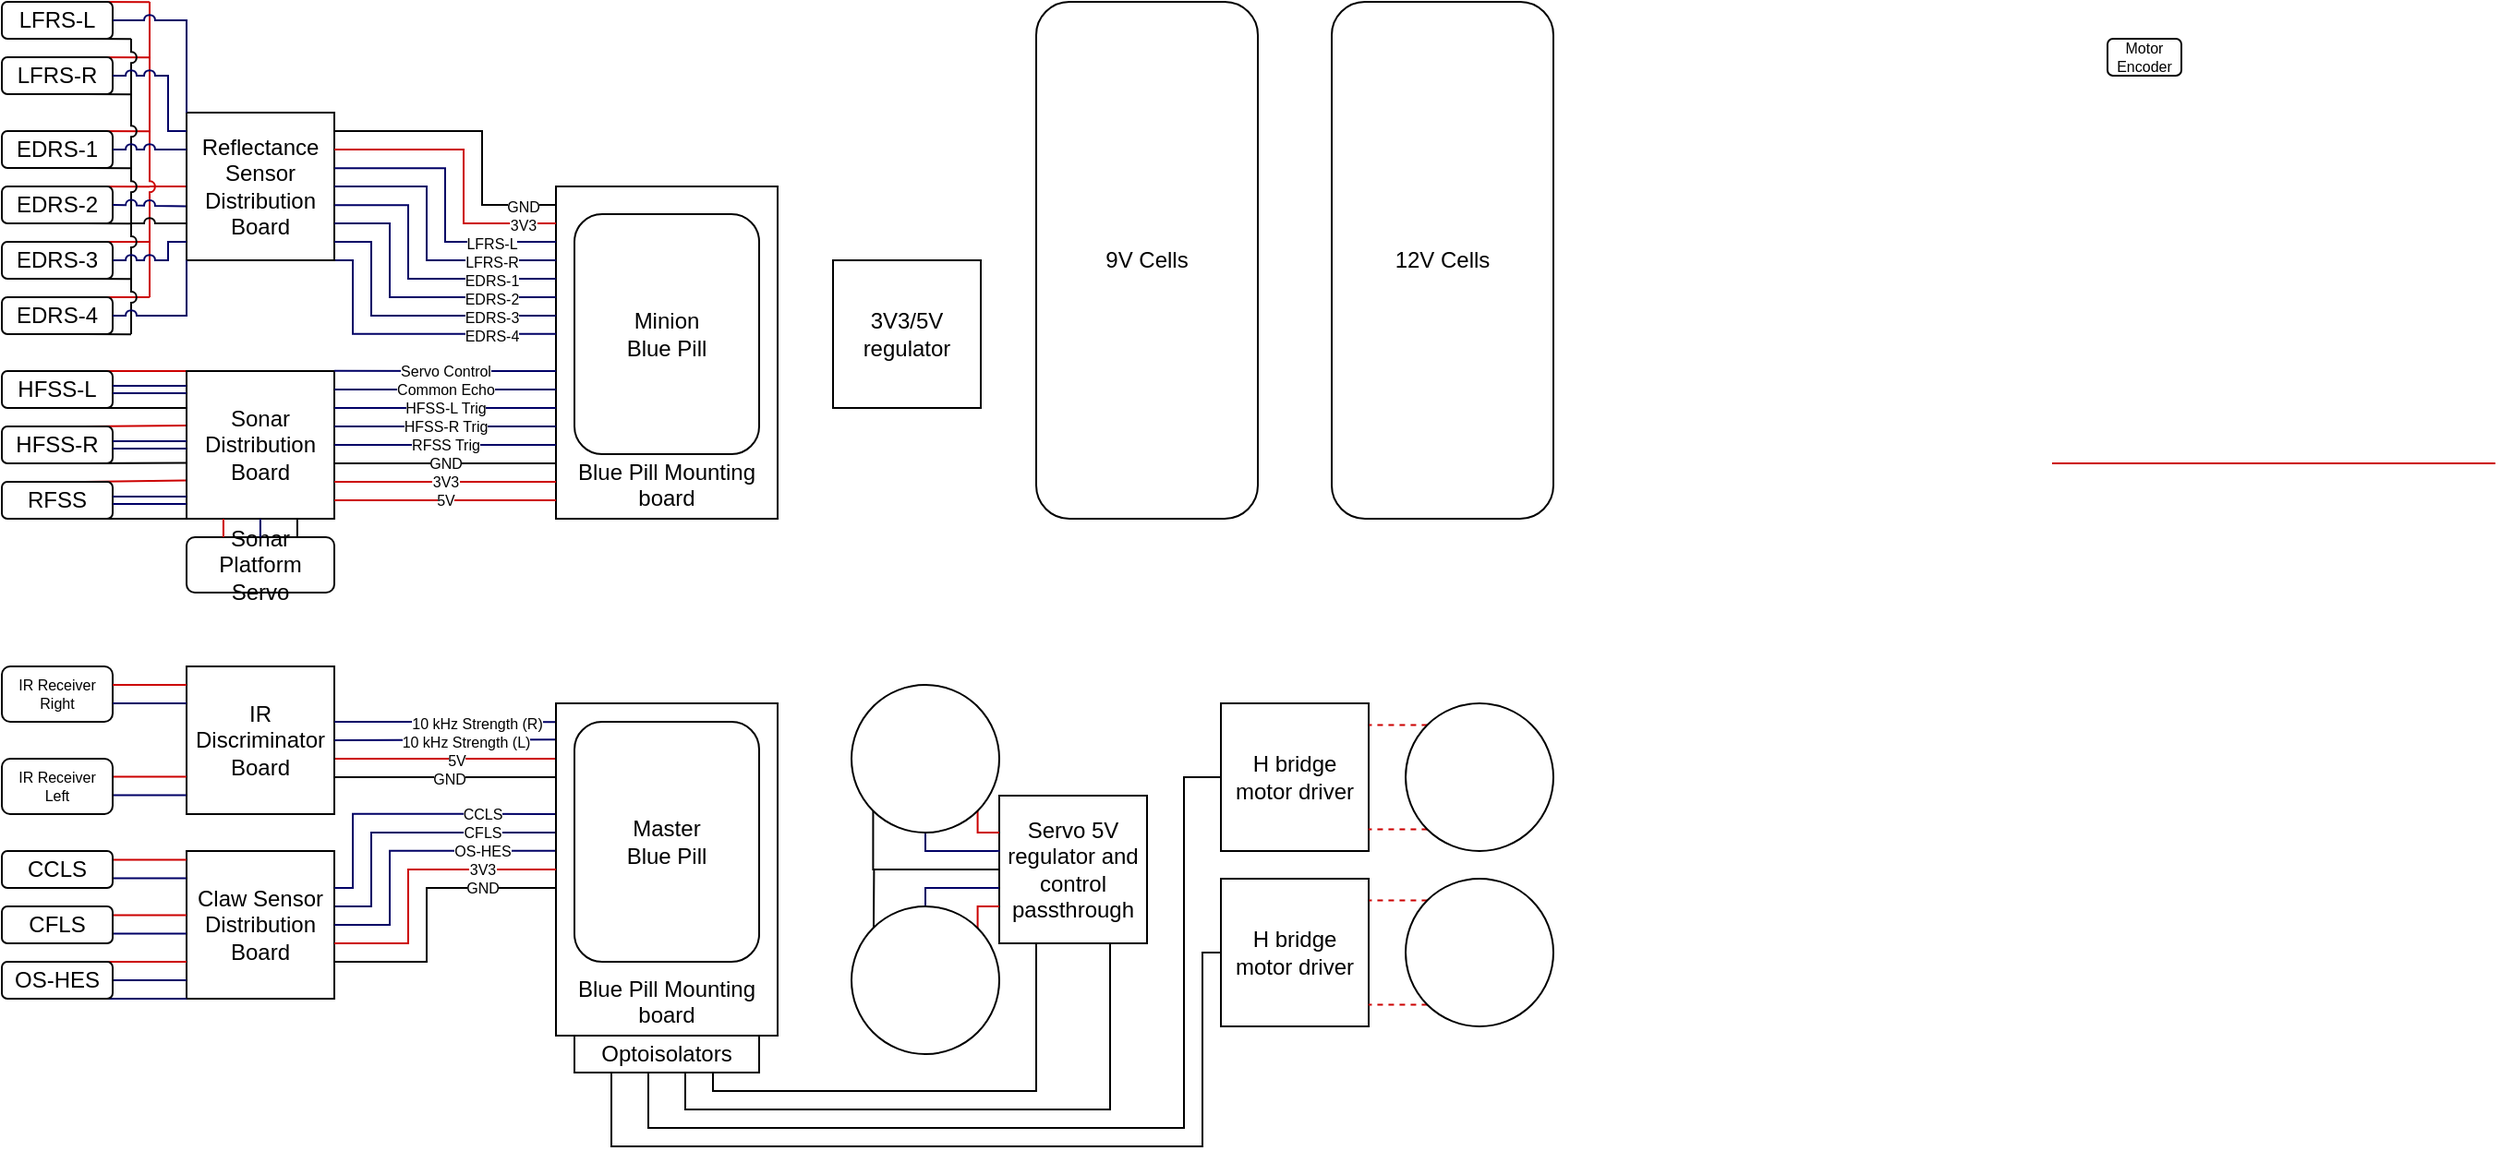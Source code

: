 <mxfile version="20.0.1" type="github">
  <diagram id="aKo4nkEPc6Qk0W20-_ik" name="Page-1">
    <mxGraphModel dx="769" dy="462" grid="1" gridSize="10" guides="1" tooltips="1" connect="1" arrows="1" fold="1" page="1" pageScale="1" pageWidth="919" pageHeight="680" math="0" shadow="0">
      <root>
        <mxCell id="0" />
        <mxCell id="1" parent="0" />
        <mxCell id="4rk6-c169mp4JHar0VSb-148" value="&lt;font style=&quot;font-size: 8px;&quot;&gt;GND&lt;/font&gt;" style="edgeStyle=orthogonalEdgeStyle;rounded=0;sketch=0;jumpStyle=arc;orthogonalLoop=1;jettySize=auto;html=1;shadow=0;fontSize=12;endArrow=none;endFill=0;strokeColor=#000000;exitX=1;exitY=0.75;exitDx=0;exitDy=0;entryX=0;entryY=0.222;entryDx=0;entryDy=0;entryPerimeter=0;" edge="1" parent="1" source="4rk6-c169mp4JHar0VSb-143" target="4rk6-c169mp4JHar0VSb-184">
          <mxGeometry x="0.033" relative="1" as="geometry">
            <mxPoint x="220" y="451" as="sourcePoint" />
            <mxPoint x="330" y="460" as="targetPoint" />
            <Array as="points" />
            <mxPoint as="offset" />
          </mxGeometry>
        </mxCell>
        <mxCell id="4rk6-c169mp4JHar0VSb-147" value="&lt;font style=&quot;font-size: 8px;&quot;&gt;5V&lt;/font&gt;" style="edgeStyle=orthogonalEdgeStyle;rounded=0;sketch=0;jumpStyle=arc;orthogonalLoop=1;jettySize=auto;html=1;shadow=0;fontSize=12;endArrow=none;endFill=0;strokeColor=#CC0000;exitX=1;exitY=0.625;exitDx=0;exitDy=0;exitPerimeter=0;entryX=0.002;entryY=0.167;entryDx=0;entryDy=0;entryPerimeter=0;" edge="1" parent="1" source="4rk6-c169mp4JHar0VSb-143" target="4rk6-c169mp4JHar0VSb-184">
          <mxGeometry x="0.103" relative="1" as="geometry">
            <mxPoint x="230" y="450" as="sourcePoint" />
            <mxPoint x="330" y="450" as="targetPoint" />
            <Array as="points" />
            <mxPoint as="offset" />
          </mxGeometry>
        </mxCell>
        <mxCell id="4rk6-c169mp4JHar0VSb-52" value="" style="endArrow=none;html=1;rounded=0;exitX=0;exitY=0;exitDx=0;exitDy=0;strokeColor=#CC0000;" edge="1" parent="1" source="4rk6-c169mp4JHar0VSb-40">
          <mxGeometry width="50" height="50" relative="1" as="geometry">
            <mxPoint x="45" y="290" as="sourcePoint" />
            <mxPoint x="95" y="240" as="targetPoint" />
          </mxGeometry>
        </mxCell>
        <mxCell id="4rk6-c169mp4JHar0VSb-56" value="" style="endArrow=none;html=1;rounded=0;exitX=0;exitY=0;exitDx=0;exitDy=0;entryX=0.75;entryY=0;entryDx=0;entryDy=0;strokeColor=#CC0000;" edge="1" parent="1" target="4rk6-c169mp4JHar0VSb-41">
          <mxGeometry width="50" height="50" relative="1" as="geometry">
            <mxPoint x="140" y="269.56" as="sourcePoint" />
            <mxPoint x="115" y="269.56" as="targetPoint" />
          </mxGeometry>
        </mxCell>
        <mxCell id="4rk6-c169mp4JHar0VSb-59" value="" style="endArrow=none;html=1;rounded=0;strokeColor=#CC0000;entryX=0.75;entryY=0;entryDx=0;entryDy=0;" edge="1" parent="1" target="4rk6-c169mp4JHar0VSb-42">
          <mxGeometry width="50" height="50" relative="1" as="geometry">
            <mxPoint x="140" y="299.31" as="sourcePoint" />
            <mxPoint x="115" y="299.31" as="targetPoint" />
          </mxGeometry>
        </mxCell>
        <mxCell id="4rk6-c169mp4JHar0VSb-1" value="12V Cells" style="rounded=1;whiteSpace=wrap;html=1;" vertex="1" parent="1">
          <mxGeometry x="760" y="40" width="120" height="280" as="geometry" />
        </mxCell>
        <mxCell id="4rk6-c169mp4JHar0VSb-2" value="9V Cells" style="rounded=1;whiteSpace=wrap;html=1;" vertex="1" parent="1">
          <mxGeometry x="600" y="40" width="120" height="280" as="geometry" />
        </mxCell>
        <mxCell id="4rk6-c169mp4JHar0VSb-5" value="H bridge motor driver" style="whiteSpace=wrap;html=1;aspect=fixed;" vertex="1" parent="1">
          <mxGeometry x="700" y="515" width="80" height="80" as="geometry" />
        </mxCell>
        <mxCell id="4rk6-c169mp4JHar0VSb-15" style="edgeStyle=orthogonalEdgeStyle;rounded=0;orthogonalLoop=1;jettySize=auto;html=1;exitX=0;exitY=0.5;exitDx=0;exitDy=0;entryX=0;entryY=0;entryDx=0;entryDy=0;endArrow=none;endFill=0;" edge="1" parent="1" source="4rk6-c169mp4JHar0VSb-6">
          <mxGeometry relative="1" as="geometry">
            <mxPoint x="511.716" y="581.716" as="targetPoint" />
          </mxGeometry>
        </mxCell>
        <mxCell id="4rk6-c169mp4JHar0VSb-6" value="Servo 5V regulator and control passthrough" style="whiteSpace=wrap;html=1;aspect=fixed;" vertex="1" parent="1">
          <mxGeometry x="580" y="470" width="80" height="80" as="geometry" />
        </mxCell>
        <mxCell id="4rk6-c169mp4JHar0VSb-29" style="edgeStyle=orthogonalEdgeStyle;rounded=0;orthogonalLoop=1;jettySize=auto;html=1;exitX=0;exitY=0;exitDx=0;exitDy=0;endArrow=none;endFill=0;dashed=1;strokeColor=#CC0000;entryX=1.003;entryY=0.148;entryDx=0;entryDy=0;entryPerimeter=0;" edge="1" parent="1" source="4rk6-c169mp4JHar0VSb-8" target="4rk6-c169mp4JHar0VSb-5">
          <mxGeometry relative="1" as="geometry">
            <mxPoint x="1330" y="497" as="targetPoint" />
          </mxGeometry>
        </mxCell>
        <mxCell id="4rk6-c169mp4JHar0VSb-31" style="edgeStyle=orthogonalEdgeStyle;rounded=0;orthogonalLoop=1;jettySize=auto;html=1;exitX=0;exitY=1;exitDx=0;exitDy=0;dashed=1;endArrow=none;endFill=0;strokeColor=#CC0000;entryX=0.998;entryY=0.853;entryDx=0;entryDy=0;entryPerimeter=0;" edge="1" parent="1" source="4rk6-c169mp4JHar0VSb-8" target="4rk6-c169mp4JHar0VSb-5">
          <mxGeometry relative="1" as="geometry">
            <mxPoint x="1329" y="553" as="targetPoint" />
          </mxGeometry>
        </mxCell>
        <mxCell id="4rk6-c169mp4JHar0VSb-8" value="" style="ellipse;whiteSpace=wrap;html=1;aspect=fixed;" vertex="1" parent="1">
          <mxGeometry x="800" y="515" width="80" height="80" as="geometry" />
        </mxCell>
        <mxCell id="4rk6-c169mp4JHar0VSb-11" style="edgeStyle=orthogonalEdgeStyle;rounded=0;orthogonalLoop=1;jettySize=auto;html=1;exitX=1;exitY=1;exitDx=0;exitDy=0;entryX=0;entryY=0.25;entryDx=0;entryDy=0;endArrow=none;endFill=0;strokeColor=#CC0000;" edge="1" parent="1" source="4rk6-c169mp4JHar0VSb-9" target="4rk6-c169mp4JHar0VSb-6">
          <mxGeometry relative="1" as="geometry">
            <Array as="points">
              <mxPoint x="568" y="490" />
            </Array>
          </mxGeometry>
        </mxCell>
        <mxCell id="4rk6-c169mp4JHar0VSb-12" style="edgeStyle=orthogonalEdgeStyle;rounded=0;orthogonalLoop=1;jettySize=auto;html=1;exitX=0.5;exitY=1;exitDx=0;exitDy=0;endArrow=none;endFill=0;entryX=0.006;entryY=0.373;entryDx=0;entryDy=0;entryPerimeter=0;strokeColor=#000066;" edge="1" parent="1" source="4rk6-c169mp4JHar0VSb-9" target="4rk6-c169mp4JHar0VSb-6">
          <mxGeometry relative="1" as="geometry">
            <mxPoint x="570" y="500" as="targetPoint" />
            <Array as="points">
              <mxPoint x="540" y="500" />
              <mxPoint x="578" y="500" />
            </Array>
          </mxGeometry>
        </mxCell>
        <mxCell id="4rk6-c169mp4JHar0VSb-14" style="edgeStyle=orthogonalEdgeStyle;rounded=0;orthogonalLoop=1;jettySize=auto;html=1;exitX=0;exitY=1;exitDx=0;exitDy=0;entryX=0;entryY=0.5;entryDx=0;entryDy=0;endArrow=none;endFill=0;" edge="1" parent="1" source="4rk6-c169mp4JHar0VSb-9" target="4rk6-c169mp4JHar0VSb-6">
          <mxGeometry relative="1" as="geometry" />
        </mxCell>
        <mxCell id="4rk6-c169mp4JHar0VSb-9" value="" style="ellipse;whiteSpace=wrap;html=1;aspect=fixed;" vertex="1" parent="1">
          <mxGeometry x="500" y="410" width="80" height="80" as="geometry" />
        </mxCell>
        <mxCell id="4rk6-c169mp4JHar0VSb-17" style="edgeStyle=orthogonalEdgeStyle;rounded=0;orthogonalLoop=1;jettySize=auto;html=1;exitX=0.5;exitY=0;exitDx=0;exitDy=0;entryX=0;entryY=0.625;entryDx=0;entryDy=0;entryPerimeter=0;endArrow=none;endFill=0;strokeColor=#000066;" edge="1" parent="1" target="4rk6-c169mp4JHar0VSb-6">
          <mxGeometry relative="1" as="geometry">
            <mxPoint x="540" y="570" as="sourcePoint" />
            <Array as="points">
              <mxPoint x="540" y="520" />
            </Array>
          </mxGeometry>
        </mxCell>
        <mxCell id="4rk6-c169mp4JHar0VSb-19" style="edgeStyle=orthogonalEdgeStyle;rounded=0;orthogonalLoop=1;jettySize=auto;html=1;exitX=1;exitY=0;exitDx=0;exitDy=0;entryX=0;entryY=0.75;entryDx=0;entryDy=0;endArrow=none;endFill=0;strokeColor=#CC0000;" edge="1" parent="1" target="4rk6-c169mp4JHar0VSb-6">
          <mxGeometry relative="1" as="geometry">
            <mxPoint x="568.284" y="581.716" as="sourcePoint" />
            <Array as="points">
              <mxPoint x="568" y="530" />
            </Array>
          </mxGeometry>
        </mxCell>
        <mxCell id="4rk6-c169mp4JHar0VSb-10" value="" style="ellipse;whiteSpace=wrap;html=1;aspect=fixed;" vertex="1" parent="1">
          <mxGeometry x="500" y="530" width="80" height="80" as="geometry" />
        </mxCell>
        <mxCell id="4rk6-c169mp4JHar0VSb-23" style="edgeStyle=orthogonalEdgeStyle;rounded=0;orthogonalLoop=1;jettySize=auto;html=1;endArrow=none;endFill=0;strokeColor=#CC0000;" edge="1" parent="1">
          <mxGeometry relative="1" as="geometry">
            <mxPoint x="1390" y="290" as="targetPoint" />
            <mxPoint x="1150" y="290" as="sourcePoint" />
            <Array as="points" />
          </mxGeometry>
        </mxCell>
        <mxCell id="4rk6-c169mp4JHar0VSb-35" value="&lt;div&gt;&lt;br&gt;&lt;/div&gt;&lt;div&gt;&lt;br&gt;&lt;/div&gt;&lt;div&gt;&lt;br&gt;&lt;/div&gt;&lt;div&gt;&lt;br&gt;&lt;/div&gt;&lt;div&gt;&lt;br&gt;&lt;/div&gt;&lt;div&gt;&lt;br&gt;&lt;/div&gt;&lt;div&gt;&lt;br&gt;&lt;/div&gt;&lt;div&gt;&lt;br&gt;&lt;/div&gt;&lt;div&gt;&lt;br&gt;&lt;/div&gt;&lt;div&gt;&lt;br&gt;&lt;/div&gt;&lt;div&gt;Blue Pill Mounting board&lt;/div&gt;" style="rounded=0;whiteSpace=wrap;html=1;" vertex="1" parent="1">
          <mxGeometry x="340" y="140" width="120" height="180" as="geometry" />
        </mxCell>
        <mxCell id="4rk6-c169mp4JHar0VSb-116" value="&lt;font style=&quot;font-size: 8px;&quot;&gt;EDRS-4&lt;/font&gt;" style="edgeStyle=orthogonalEdgeStyle;rounded=0;sketch=0;jumpStyle=arc;orthogonalLoop=1;jettySize=auto;html=1;exitX=0;exitY=0.444;exitDx=0;exitDy=0;entryX=1;entryY=1;entryDx=0;entryDy=0;shadow=0;fontSize=12;endArrow=none;endFill=0;strokeColor=#000066;exitPerimeter=0;" edge="1" parent="1" source="4rk6-c169mp4JHar0VSb-35" target="4rk6-c169mp4JHar0VSb-82">
          <mxGeometry x="-0.555" relative="1" as="geometry">
            <Array as="points">
              <mxPoint x="230" y="220" />
              <mxPoint x="230" y="180" />
            </Array>
            <mxPoint as="offset" />
          </mxGeometry>
        </mxCell>
        <mxCell id="4rk6-c169mp4JHar0VSb-36" value="3V3/5V regulator" style="whiteSpace=wrap;html=1;aspect=fixed;" vertex="1" parent="1">
          <mxGeometry x="490" y="180" width="80" height="80" as="geometry" />
        </mxCell>
        <mxCell id="4rk6-c169mp4JHar0VSb-39" value="&lt;div&gt;Minion&lt;/div&gt;&lt;div&gt;Blue Pill&lt;/div&gt;" style="rounded=1;whiteSpace=wrap;html=1;" vertex="1" parent="1">
          <mxGeometry x="350" y="155" width="100" height="130" as="geometry" />
        </mxCell>
        <mxCell id="4rk6-c169mp4JHar0VSb-40" value="Sonar Distribution Board" style="whiteSpace=wrap;html=1;aspect=fixed;" vertex="1" parent="1">
          <mxGeometry x="140" y="240" width="80" height="80" as="geometry" />
        </mxCell>
        <mxCell id="4rk6-c169mp4JHar0VSb-41" value="HFSS-R" style="rounded=1;whiteSpace=wrap;html=1;" vertex="1" parent="1">
          <mxGeometry x="40" y="270" width="60" height="20" as="geometry" />
        </mxCell>
        <mxCell id="4rk6-c169mp4JHar0VSb-42" value="RFSS" style="rounded=1;whiteSpace=wrap;html=1;" vertex="1" parent="1">
          <mxGeometry x="40" y="300" width="60" height="20" as="geometry" />
        </mxCell>
        <mxCell id="4rk6-c169mp4JHar0VSb-43" value="HFSS-L" style="rounded=1;whiteSpace=wrap;html=1;" vertex="1" parent="1">
          <mxGeometry x="40" y="240" width="60" height="20" as="geometry" />
        </mxCell>
        <mxCell id="4rk6-c169mp4JHar0VSb-53" value="" style="endArrow=none;html=1;rounded=0;exitX=0;exitY=0;exitDx=0;exitDy=0;entryX=0.921;entryY=0.999;entryDx=0;entryDy=0;entryPerimeter=0;strokeColor=#000000;" edge="1" parent="1" target="4rk6-c169mp4JHar0VSb-43">
          <mxGeometry width="50" height="50" relative="1" as="geometry">
            <mxPoint x="140" y="260" as="sourcePoint" />
            <mxPoint x="120" y="260.11" as="targetPoint" />
          </mxGeometry>
        </mxCell>
        <mxCell id="4rk6-c169mp4JHar0VSb-55" value="" style="shape=link;html=1;rounded=0;endArrow=none;endFill=0;exitX=1;exitY=0.5;exitDx=0;exitDy=0;strokeColor=#000066;" edge="1" parent="1" source="4rk6-c169mp4JHar0VSb-43">
          <mxGeometry width="100" relative="1" as="geometry">
            <mxPoint x="40" y="249.89" as="sourcePoint" />
            <mxPoint x="140" y="250" as="targetPoint" />
          </mxGeometry>
        </mxCell>
        <mxCell id="4rk6-c169mp4JHar0VSb-57" value="" style="endArrow=none;html=1;rounded=0;entryX=0.75;entryY=1;entryDx=0;entryDy=0;strokeColor=#000000;" edge="1" parent="1" target="4rk6-c169mp4JHar0VSb-41">
          <mxGeometry width="50" height="50" relative="1" as="geometry">
            <mxPoint x="140" y="289.76" as="sourcePoint" />
            <mxPoint x="115.26" y="289.54" as="targetPoint" />
          </mxGeometry>
        </mxCell>
        <mxCell id="4rk6-c169mp4JHar0VSb-58" value="" style="shape=link;html=1;rounded=0;endArrow=none;endFill=0;entryX=0;entryY=0.5;entryDx=0;entryDy=0;strokeColor=#000066;" edge="1" parent="1" target="4rk6-c169mp4JHar0VSb-40">
          <mxGeometry width="100" relative="1" as="geometry">
            <mxPoint x="100" y="280" as="sourcePoint" />
            <mxPoint x="120" y="279.69" as="targetPoint" />
          </mxGeometry>
        </mxCell>
        <mxCell id="4rk6-c169mp4JHar0VSb-60" value="" style="endArrow=none;html=1;rounded=0;entryX=0.75;entryY=1;entryDx=0;entryDy=0;strokeColor=#000000;exitX=0;exitY=1;exitDx=0;exitDy=0;" edge="1" parent="1" source="4rk6-c169mp4JHar0VSb-40" target="4rk6-c169mp4JHar0VSb-42">
          <mxGeometry width="50" height="50" relative="1" as="geometry">
            <mxPoint x="140" y="319.31" as="sourcePoint" />
            <mxPoint x="115.26" y="319.09" as="targetPoint" />
          </mxGeometry>
        </mxCell>
        <mxCell id="4rk6-c169mp4JHar0VSb-61" value="" style="shape=link;html=1;rounded=0;endArrow=none;endFill=0;strokeColor=#000066;exitX=1;exitY=0.5;exitDx=0;exitDy=0;" edge="1" parent="1" source="4rk6-c169mp4JHar0VSb-42">
          <mxGeometry width="100" relative="1" as="geometry">
            <mxPoint x="120" y="309.31" as="sourcePoint" />
            <mxPoint x="140" y="310" as="targetPoint" />
          </mxGeometry>
        </mxCell>
        <mxCell id="4rk6-c169mp4JHar0VSb-63" value="Sonar Platform Servo" style="rounded=1;whiteSpace=wrap;html=1;" vertex="1" parent="1">
          <mxGeometry x="140" y="330" width="80" height="30" as="geometry" />
        </mxCell>
        <mxCell id="4rk6-c169mp4JHar0VSb-64" value="3V3" style="endArrow=none;html=1;rounded=0;strokeColor=#CC0000;fontSize=8;" edge="1" parent="1">
          <mxGeometry width="50" height="50" relative="1" as="geometry">
            <mxPoint x="220" y="300" as="sourcePoint" />
            <mxPoint x="340" y="300" as="targetPoint" />
          </mxGeometry>
        </mxCell>
        <mxCell id="4rk6-c169mp4JHar0VSb-66" value="GND" style="endArrow=none;html=1;rounded=0;fontSize=8;exitX=1;exitY=0.625;exitDx=0;exitDy=0;exitPerimeter=0;" edge="1" parent="1" source="4rk6-c169mp4JHar0VSb-40">
          <mxGeometry width="50" height="50" relative="1" as="geometry">
            <mxPoint x="200" y="289.56" as="sourcePoint" />
            <mxPoint x="340" y="290" as="targetPoint" />
          </mxGeometry>
        </mxCell>
        <mxCell id="4rk6-c169mp4JHar0VSb-67" value="RFSS Trig" style="endArrow=none;html=1;rounded=0;strokeColor=#000066;fontSize=8;" edge="1" parent="1">
          <mxGeometry width="50" height="50" relative="1" as="geometry">
            <mxPoint x="220" y="280" as="sourcePoint" />
            <mxPoint x="340" y="280" as="targetPoint" />
          </mxGeometry>
        </mxCell>
        <mxCell id="4rk6-c169mp4JHar0VSb-68" value="HFSS-R Trig" style="endArrow=none;html=1;rounded=0;strokeColor=#000066;fontSize=8;" edge="1" parent="1">
          <mxGeometry width="50" height="50" relative="1" as="geometry">
            <mxPoint x="220" y="270" as="sourcePoint" />
            <mxPoint x="340" y="270" as="targetPoint" />
          </mxGeometry>
        </mxCell>
        <mxCell id="4rk6-c169mp4JHar0VSb-69" value="HFSS-L Trig" style="endArrow=none;html=1;rounded=0;strokeColor=#000066;fontSize=8;" edge="1" parent="1">
          <mxGeometry width="50" height="50" relative="1" as="geometry">
            <mxPoint x="220" y="260" as="sourcePoint" />
            <mxPoint x="340" y="260" as="targetPoint" />
          </mxGeometry>
        </mxCell>
        <mxCell id="4rk6-c169mp4JHar0VSb-70" value="Common Echo" style="endArrow=none;html=1;rounded=0;strokeColor=#000066;fontSize=8;" edge="1" parent="1">
          <mxGeometry width="50" height="50" relative="1" as="geometry">
            <mxPoint x="220" y="250" as="sourcePoint" />
            <mxPoint x="340" y="250" as="targetPoint" />
          </mxGeometry>
        </mxCell>
        <mxCell id="4rk6-c169mp4JHar0VSb-71" value="Servo Control" style="endArrow=none;html=1;rounded=0;strokeColor=#000066;fontSize=8;" edge="1" parent="1">
          <mxGeometry width="50" height="50" relative="1" as="geometry">
            <mxPoint x="220" y="239.87" as="sourcePoint" />
            <mxPoint x="340" y="240" as="targetPoint" />
          </mxGeometry>
        </mxCell>
        <mxCell id="4rk6-c169mp4JHar0VSb-75" value="" style="endArrow=none;html=1;rounded=0;fontSize=8;strokeColor=#000066;exitX=0.5;exitY=0;exitDx=0;exitDy=0;" edge="1" parent="1">
          <mxGeometry width="50" height="50" relative="1" as="geometry">
            <mxPoint x="179.95" y="330" as="sourcePoint" />
            <mxPoint x="179.95" y="320" as="targetPoint" />
          </mxGeometry>
        </mxCell>
        <mxCell id="4rk6-c169mp4JHar0VSb-77" value="" style="endArrow=none;html=1;rounded=0;fontSize=8;strokeColor=#000000;exitX=0.5;exitY=0;exitDx=0;exitDy=0;" edge="1" parent="1">
          <mxGeometry width="50" height="50" relative="1" as="geometry">
            <mxPoint x="199.95" y="330" as="sourcePoint" />
            <mxPoint x="199.95" y="320" as="targetPoint" />
          </mxGeometry>
        </mxCell>
        <mxCell id="4rk6-c169mp4JHar0VSb-78" value="" style="endArrow=none;html=1;rounded=0;fontSize=8;strokeColor=#CC0000;exitX=0.5;exitY=0;exitDx=0;exitDy=0;" edge="1" parent="1">
          <mxGeometry width="50" height="50" relative="1" as="geometry">
            <mxPoint x="159.95" y="330" as="sourcePoint" />
            <mxPoint x="159.95" y="320" as="targetPoint" />
          </mxGeometry>
        </mxCell>
        <mxCell id="4rk6-c169mp4JHar0VSb-110" style="edgeStyle=elbowEdgeStyle;rounded=0;orthogonalLoop=1;jettySize=auto;html=1;exitX=0;exitY=0.5;exitDx=0;exitDy=0;fontSize=12;endArrow=none;endFill=0;strokeColor=#CC0000;shadow=0;" edge="1" parent="1" source="4rk6-c169mp4JHar0VSb-82">
          <mxGeometry relative="1" as="geometry">
            <mxPoint x="120" y="140.143" as="targetPoint" />
            <Array as="points">
              <mxPoint x="120" y="130" />
            </Array>
          </mxGeometry>
        </mxCell>
        <mxCell id="4rk6-c169mp4JHar0VSb-82" value="&lt;font style=&quot;font-size: 12px;&quot;&gt;Reflectance Sensor Distribution Board&lt;/font&gt;" style="whiteSpace=wrap;html=1;aspect=fixed;fontSize=8;shadow=0;" vertex="1" parent="1">
          <mxGeometry x="140" y="100" width="80" height="80" as="geometry" />
        </mxCell>
        <mxCell id="4rk6-c169mp4JHar0VSb-92" style="edgeStyle=none;rounded=0;orthogonalLoop=1;jettySize=auto;html=1;exitX=0.75;exitY=0;exitDx=0;exitDy=0;fontSize=12;endArrow=none;endFill=0;strokeColor=#CC0000;shadow=0;" edge="1" parent="1" source="4rk6-c169mp4JHar0VSb-83">
          <mxGeometry relative="1" as="geometry">
            <mxPoint x="120" y="40.143" as="targetPoint" />
          </mxGeometry>
        </mxCell>
        <mxCell id="4rk6-c169mp4JHar0VSb-98" style="edgeStyle=none;rounded=0;orthogonalLoop=1;jettySize=auto;html=1;exitX=0.75;exitY=1;exitDx=0;exitDy=0;fontSize=12;endArrow=none;endFill=0;strokeColor=#000000;shadow=0;" edge="1" parent="1" source="4rk6-c169mp4JHar0VSb-83">
          <mxGeometry relative="1" as="geometry">
            <mxPoint x="110" y="60.143" as="targetPoint" />
          </mxGeometry>
        </mxCell>
        <mxCell id="4rk6-c169mp4JHar0VSb-83" value="LFRS-L" style="rounded=1;whiteSpace=wrap;html=1;shadow=0;" vertex="1" parent="1">
          <mxGeometry x="40" y="40" width="60" height="20" as="geometry" />
        </mxCell>
        <mxCell id="4rk6-c169mp4JHar0VSb-93" style="edgeStyle=none;rounded=0;orthogonalLoop=1;jettySize=auto;html=1;exitX=0.75;exitY=0;exitDx=0;exitDy=0;fontSize=12;endArrow=none;endFill=0;strokeColor=#CC0000;shadow=0;" edge="1" parent="1" source="4rk6-c169mp4JHar0VSb-84">
          <mxGeometry relative="1" as="geometry">
            <mxPoint x="120" y="70.143" as="targetPoint" />
          </mxGeometry>
        </mxCell>
        <mxCell id="4rk6-c169mp4JHar0VSb-99" style="edgeStyle=none;rounded=0;orthogonalLoop=1;jettySize=auto;html=1;exitX=0.75;exitY=1;exitDx=0;exitDy=0;fontSize=12;endArrow=none;endFill=0;strokeColor=#000000;shadow=0;" edge="1" parent="1" source="4rk6-c169mp4JHar0VSb-84">
          <mxGeometry relative="1" as="geometry">
            <mxPoint x="110" y="90.143" as="targetPoint" />
          </mxGeometry>
        </mxCell>
        <mxCell id="4rk6-c169mp4JHar0VSb-84" value="LFRS-R" style="rounded=1;whiteSpace=wrap;html=1;shadow=0;" vertex="1" parent="1">
          <mxGeometry x="40" y="70" width="60" height="20" as="geometry" />
        </mxCell>
        <mxCell id="4rk6-c169mp4JHar0VSb-94" style="edgeStyle=none;rounded=0;orthogonalLoop=1;jettySize=auto;html=1;exitX=0.75;exitY=0;exitDx=0;exitDy=0;fontSize=12;endArrow=none;endFill=0;strokeColor=#CC0000;shadow=0;" edge="1" parent="1" source="4rk6-c169mp4JHar0VSb-85">
          <mxGeometry relative="1" as="geometry">
            <mxPoint x="120" y="110.143" as="targetPoint" />
          </mxGeometry>
        </mxCell>
        <mxCell id="4rk6-c169mp4JHar0VSb-100" style="edgeStyle=none;rounded=0;orthogonalLoop=1;jettySize=auto;html=1;exitX=0.75;exitY=1;exitDx=0;exitDy=0;fontSize=12;endArrow=none;endFill=0;strokeColor=#000000;shadow=0;" edge="1" parent="1" source="4rk6-c169mp4JHar0VSb-85">
          <mxGeometry relative="1" as="geometry">
            <mxPoint x="110" y="130.143" as="targetPoint" />
          </mxGeometry>
        </mxCell>
        <mxCell id="4rk6-c169mp4JHar0VSb-85" value="EDRS-1" style="rounded=1;whiteSpace=wrap;html=1;shadow=0;" vertex="1" parent="1">
          <mxGeometry x="40" y="110" width="60" height="20" as="geometry" />
        </mxCell>
        <mxCell id="4rk6-c169mp4JHar0VSb-95" style="edgeStyle=none;rounded=0;orthogonalLoop=1;jettySize=auto;html=1;exitX=0.75;exitY=0;exitDx=0;exitDy=0;fontSize=12;endArrow=none;endFill=0;strokeColor=#CC0000;shadow=0;" edge="1" parent="1" source="4rk6-c169mp4JHar0VSb-86">
          <mxGeometry relative="1" as="geometry">
            <mxPoint x="120" y="140.143" as="targetPoint" />
          </mxGeometry>
        </mxCell>
        <mxCell id="4rk6-c169mp4JHar0VSb-101" style="edgeStyle=none;rounded=0;orthogonalLoop=1;jettySize=auto;html=1;exitX=0.75;exitY=1;exitDx=0;exitDy=0;fontSize=12;endArrow=none;endFill=0;strokeColor=#000000;shadow=0;" edge="1" parent="1" source="4rk6-c169mp4JHar0VSb-86">
          <mxGeometry relative="1" as="geometry">
            <mxPoint x="110" y="160.143" as="targetPoint" />
          </mxGeometry>
        </mxCell>
        <mxCell id="4rk6-c169mp4JHar0VSb-86" value="EDRS-2" style="rounded=1;whiteSpace=wrap;html=1;shadow=0;" vertex="1" parent="1">
          <mxGeometry x="40" y="140" width="60" height="20" as="geometry" />
        </mxCell>
        <mxCell id="4rk6-c169mp4JHar0VSb-96" style="edgeStyle=none;rounded=0;orthogonalLoop=1;jettySize=auto;html=1;exitX=0.75;exitY=0;exitDx=0;exitDy=0;fontSize=12;endArrow=none;endFill=0;strokeColor=#CC0000;shadow=0;" edge="1" parent="1" source="4rk6-c169mp4JHar0VSb-87">
          <mxGeometry relative="1" as="geometry">
            <mxPoint x="120" y="170" as="targetPoint" />
          </mxGeometry>
        </mxCell>
        <mxCell id="4rk6-c169mp4JHar0VSb-102" style="edgeStyle=none;rounded=0;orthogonalLoop=1;jettySize=auto;html=1;exitX=0.75;exitY=1;exitDx=0;exitDy=0;fontSize=12;endArrow=none;endFill=0;strokeColor=#000000;shadow=0;" edge="1" parent="1" source="4rk6-c169mp4JHar0VSb-87">
          <mxGeometry relative="1" as="geometry">
            <mxPoint x="110" y="190.143" as="targetPoint" />
          </mxGeometry>
        </mxCell>
        <mxCell id="4rk6-c169mp4JHar0VSb-87" value="EDRS-3" style="rounded=1;whiteSpace=wrap;html=1;shadow=0;" vertex="1" parent="1">
          <mxGeometry x="40" y="170" width="60" height="20" as="geometry" />
        </mxCell>
        <mxCell id="4rk6-c169mp4JHar0VSb-97" style="edgeStyle=none;rounded=0;orthogonalLoop=1;jettySize=auto;html=1;exitX=0.75;exitY=0;exitDx=0;exitDy=0;fontSize=12;endArrow=none;endFill=0;strokeColor=#CC0000;shadow=0;" edge="1" parent="1" source="4rk6-c169mp4JHar0VSb-88">
          <mxGeometry relative="1" as="geometry">
            <mxPoint x="120" y="200" as="targetPoint" />
          </mxGeometry>
        </mxCell>
        <mxCell id="4rk6-c169mp4JHar0VSb-103" style="edgeStyle=none;rounded=0;orthogonalLoop=1;jettySize=auto;html=1;exitX=0.75;exitY=1;exitDx=0;exitDy=0;fontSize=12;endArrow=none;endFill=0;strokeColor=#000000;shadow=0;" edge="1" parent="1" source="4rk6-c169mp4JHar0VSb-88">
          <mxGeometry relative="1" as="geometry">
            <mxPoint x="110" y="220.143" as="targetPoint" />
          </mxGeometry>
        </mxCell>
        <mxCell id="4rk6-c169mp4JHar0VSb-88" value="EDRS-4" style="rounded=1;whiteSpace=wrap;html=1;shadow=0;" vertex="1" parent="1">
          <mxGeometry x="40" y="200" width="60" height="20" as="geometry" />
        </mxCell>
        <mxCell id="4rk6-c169mp4JHar0VSb-90" value="" style="endArrow=none;html=1;rounded=0;fontSize=12;strokeColor=#000000;shadow=0;jumpStyle=arc;" edge="1" parent="1">
          <mxGeometry width="50" height="50" relative="1" as="geometry">
            <mxPoint x="110" y="220" as="sourcePoint" />
            <mxPoint x="110" y="60" as="targetPoint" />
          </mxGeometry>
        </mxCell>
        <mxCell id="4rk6-c169mp4JHar0VSb-91" value="" style="endArrow=none;html=1;rounded=0;fontSize=12;strokeColor=#CC0000;shadow=0;jumpStyle=arc;" edge="1" parent="1">
          <mxGeometry width="50" height="50" relative="1" as="geometry">
            <mxPoint x="120" y="200" as="sourcePoint" />
            <mxPoint x="120" y="40" as="targetPoint" />
          </mxGeometry>
        </mxCell>
        <mxCell id="4rk6-c169mp4JHar0VSb-104" style="edgeStyle=elbowEdgeStyle;orthogonalLoop=1;jettySize=auto;html=1;exitX=1;exitY=0.5;exitDx=0;exitDy=0;entryX=0;entryY=0;entryDx=0;entryDy=0;fontSize=12;endArrow=none;endFill=0;strokeColor=#000066;shadow=0;rounded=0;sketch=0;jumpStyle=arc;" edge="1" parent="1" source="4rk6-c169mp4JHar0VSb-83" target="4rk6-c169mp4JHar0VSb-82">
          <mxGeometry relative="1" as="geometry">
            <Array as="points">
              <mxPoint x="140" y="60" />
              <mxPoint x="130" y="80" />
            </Array>
          </mxGeometry>
        </mxCell>
        <mxCell id="4rk6-c169mp4JHar0VSb-105" style="edgeStyle=elbowEdgeStyle;orthogonalLoop=1;jettySize=auto;html=1;exitX=1;exitY=0.5;exitDx=0;exitDy=0;entryX=0;entryY=0.125;entryDx=0;entryDy=0;entryPerimeter=0;fontSize=12;endArrow=none;endFill=0;strokeColor=#000066;shadow=0;rounded=0;sketch=0;jumpStyle=arc;" edge="1" parent="1" source="4rk6-c169mp4JHar0VSb-84" target="4rk6-c169mp4JHar0VSb-82">
          <mxGeometry relative="1" as="geometry">
            <Array as="points">
              <mxPoint x="130" y="100" />
            </Array>
          </mxGeometry>
        </mxCell>
        <mxCell id="4rk6-c169mp4JHar0VSb-106" style="edgeStyle=elbowEdgeStyle;orthogonalLoop=1;jettySize=auto;html=1;exitX=1;exitY=0.5;exitDx=0;exitDy=0;entryX=0;entryY=0.25;entryDx=0;entryDy=0;fontSize=12;endArrow=none;endFill=0;strokeColor=#000066;shadow=0;rounded=0;sketch=0;jumpStyle=arc;" edge="1" parent="1" source="4rk6-c169mp4JHar0VSb-85" target="4rk6-c169mp4JHar0VSb-82">
          <mxGeometry relative="1" as="geometry">
            <Array as="points">
              <mxPoint x="130" y="110" />
            </Array>
          </mxGeometry>
        </mxCell>
        <mxCell id="4rk6-c169mp4JHar0VSb-107" style="edgeStyle=elbowEdgeStyle;orthogonalLoop=1;jettySize=auto;html=1;exitX=1;exitY=0.5;exitDx=0;exitDy=0;entryX=0.002;entryY=0.635;entryDx=0;entryDy=0;entryPerimeter=0;fontSize=12;endArrow=none;endFill=0;strokeColor=#000066;shadow=0;rounded=0;sketch=0;jumpStyle=arc;" edge="1" parent="1" source="4rk6-c169mp4JHar0VSb-86" target="4rk6-c169mp4JHar0VSb-82">
          <mxGeometry relative="1" as="geometry">
            <Array as="points">
              <mxPoint x="130" y="140" />
              <mxPoint x="140" y="150" />
              <mxPoint x="130" y="140" />
            </Array>
          </mxGeometry>
        </mxCell>
        <mxCell id="4rk6-c169mp4JHar0VSb-108" style="edgeStyle=elbowEdgeStyle;orthogonalLoop=1;jettySize=auto;html=1;exitX=1;exitY=0.5;exitDx=0;exitDy=0;entryX=0;entryY=0.875;entryDx=0;entryDy=0;fontSize=12;endArrow=none;endFill=0;strokeColor=#000066;entryPerimeter=0;shadow=0;rounded=0;sketch=0;jumpStyle=arc;" edge="1" parent="1" source="4rk6-c169mp4JHar0VSb-87" target="4rk6-c169mp4JHar0VSb-82">
          <mxGeometry relative="1" as="geometry">
            <Array as="points">
              <mxPoint x="130" y="170" />
            </Array>
          </mxGeometry>
        </mxCell>
        <mxCell id="4rk6-c169mp4JHar0VSb-109" style="edgeStyle=orthogonalEdgeStyle;orthogonalLoop=1;jettySize=auto;html=1;exitX=1;exitY=0.5;exitDx=0;exitDy=0;entryX=0;entryY=1;entryDx=0;entryDy=0;fontSize=12;endArrow=none;endFill=0;strokeColor=#000066;shadow=0;rounded=0;sketch=0;jumpStyle=arc;" edge="1" parent="1" source="4rk6-c169mp4JHar0VSb-88" target="4rk6-c169mp4JHar0VSb-82">
          <mxGeometry relative="1" as="geometry" />
        </mxCell>
        <mxCell id="4rk6-c169mp4JHar0VSb-111" style="edgeStyle=orthogonalEdgeStyle;rounded=0;orthogonalLoop=1;jettySize=auto;html=1;exitX=0;exitY=0.625;exitDx=0;exitDy=0;fontSize=12;endArrow=none;endFill=0;strokeColor=#000000;exitPerimeter=0;shadow=0;jumpStyle=arc;" edge="1" parent="1" source="4rk6-c169mp4JHar0VSb-82">
          <mxGeometry relative="1" as="geometry">
            <mxPoint x="110" y="160.048" as="targetPoint" />
            <Array as="points">
              <mxPoint x="140" y="160" />
            </Array>
          </mxGeometry>
        </mxCell>
        <mxCell id="4rk6-c169mp4JHar0VSb-122" value="&lt;font style=&quot;font-size: 8px;&quot;&gt;EDRS-3&lt;/font&gt;" style="edgeStyle=orthogonalEdgeStyle;rounded=0;sketch=0;jumpStyle=arc;orthogonalLoop=1;jettySize=auto;html=1;entryX=1;entryY=1;entryDx=0;entryDy=0;shadow=0;fontSize=12;endArrow=none;endFill=0;strokeColor=#000066;" edge="1" parent="1">
          <mxGeometry x="-0.555" relative="1" as="geometry">
            <mxPoint x="340" y="210" as="sourcePoint" />
            <mxPoint x="220" y="170" as="targetPoint" />
            <Array as="points">
              <mxPoint x="240" y="210" />
              <mxPoint x="240" y="170" />
            </Array>
            <mxPoint as="offset" />
          </mxGeometry>
        </mxCell>
        <mxCell id="4rk6-c169mp4JHar0VSb-123" value="&lt;font style=&quot;font-size: 8px;&quot;&gt;EDRS-2&lt;/font&gt;" style="edgeStyle=orthogonalEdgeStyle;rounded=0;sketch=0;jumpStyle=arc;orthogonalLoop=1;jettySize=auto;html=1;entryX=1;entryY=1;entryDx=0;entryDy=0;shadow=0;fontSize=12;endArrow=none;endFill=0;strokeColor=#000066;" edge="1" parent="1">
          <mxGeometry x="-0.555" relative="1" as="geometry">
            <mxPoint x="340" y="200" as="sourcePoint" />
            <mxPoint x="220" y="160" as="targetPoint" />
            <Array as="points">
              <mxPoint x="250" y="200" />
              <mxPoint x="250" y="160" />
            </Array>
            <mxPoint as="offset" />
          </mxGeometry>
        </mxCell>
        <mxCell id="4rk6-c169mp4JHar0VSb-124" value="&lt;font style=&quot;font-size: 8px;&quot;&gt;EDRS-1&lt;/font&gt;" style="edgeStyle=orthogonalEdgeStyle;rounded=0;sketch=0;jumpStyle=arc;orthogonalLoop=1;jettySize=auto;html=1;entryX=1;entryY=1;entryDx=0;entryDy=0;shadow=0;fontSize=12;endArrow=none;endFill=0;strokeColor=#000066;" edge="1" parent="1">
          <mxGeometry x="-0.555" relative="1" as="geometry">
            <mxPoint x="340" y="190" as="sourcePoint" />
            <mxPoint x="220" y="150.08" as="targetPoint" />
            <Array as="points">
              <mxPoint x="260" y="190" />
              <mxPoint x="260" y="150" />
            </Array>
            <mxPoint as="offset" />
          </mxGeometry>
        </mxCell>
        <mxCell id="4rk6-c169mp4JHar0VSb-125" value="&lt;font style=&quot;font-size: 8px;&quot;&gt;LFRS-R&lt;br&gt;&lt;/font&gt;" style="edgeStyle=orthogonalEdgeStyle;rounded=0;sketch=0;jumpStyle=arc;orthogonalLoop=1;jettySize=auto;html=1;entryX=1;entryY=1;entryDx=0;entryDy=0;shadow=0;fontSize=12;endArrow=none;endFill=0;strokeColor=#000066;" edge="1" parent="1">
          <mxGeometry x="-0.555" relative="1" as="geometry">
            <mxPoint x="340" y="180" as="sourcePoint" />
            <mxPoint x="220" y="140" as="targetPoint" />
            <Array as="points">
              <mxPoint x="270" y="180" />
              <mxPoint x="270" y="140" />
            </Array>
            <mxPoint as="offset" />
          </mxGeometry>
        </mxCell>
        <mxCell id="4rk6-c169mp4JHar0VSb-126" value="&lt;font style=&quot;font-size: 8px;&quot;&gt;LFRS-L&lt;br&gt;&lt;/font&gt;" style="edgeStyle=orthogonalEdgeStyle;rounded=0;sketch=0;jumpStyle=arc;orthogonalLoop=1;jettySize=auto;html=1;entryX=1;entryY=1;entryDx=0;entryDy=0;shadow=0;fontSize=12;endArrow=none;endFill=0;strokeColor=#000066;" edge="1" parent="1">
          <mxGeometry x="-0.555" relative="1" as="geometry">
            <mxPoint x="340" y="170" as="sourcePoint" />
            <mxPoint x="220" y="130.08" as="targetPoint" />
            <Array as="points">
              <mxPoint x="280" y="170" />
              <mxPoint x="280" y="130" />
            </Array>
            <mxPoint as="offset" />
          </mxGeometry>
        </mxCell>
        <mxCell id="4rk6-c169mp4JHar0VSb-128" value="&lt;font style=&quot;font-size: 8px;&quot;&gt;3V3&lt;/font&gt;" style="edgeStyle=orthogonalEdgeStyle;rounded=0;sketch=0;jumpStyle=arc;orthogonalLoop=1;jettySize=auto;html=1;entryX=1;entryY=1;entryDx=0;entryDy=0;shadow=0;fontSize=12;endArrow=none;endFill=0;strokeColor=#CC0000;" edge="1" parent="1">
          <mxGeometry x="-0.778" relative="1" as="geometry">
            <mxPoint x="340" y="160" as="sourcePoint" />
            <mxPoint x="220" y="120.0" as="targetPoint" />
            <Array as="points">
              <mxPoint x="290" y="160" />
              <mxPoint x="290" y="120" />
            </Array>
            <mxPoint as="offset" />
          </mxGeometry>
        </mxCell>
        <mxCell id="4rk6-c169mp4JHar0VSb-129" value="&lt;font style=&quot;font-size: 8px;&quot;&gt;GND&lt;br&gt;&lt;/font&gt;" style="edgeStyle=orthogonalEdgeStyle;rounded=0;sketch=0;jumpStyle=arc;orthogonalLoop=1;jettySize=auto;html=1;entryX=1;entryY=1;entryDx=0;entryDy=0;shadow=0;fontSize=12;endArrow=none;endFill=0;strokeColor=#000000;" edge="1" parent="1">
          <mxGeometry x="-0.778" relative="1" as="geometry">
            <mxPoint x="340" y="150" as="sourcePoint" />
            <mxPoint x="220" y="110" as="targetPoint" />
            <Array as="points">
              <mxPoint x="300" y="150" />
              <mxPoint x="300" y="110" />
            </Array>
            <mxPoint as="offset" />
          </mxGeometry>
        </mxCell>
        <mxCell id="4rk6-c169mp4JHar0VSb-130" value="5V" style="endArrow=none;html=1;rounded=0;strokeColor=#CC0000;fontSize=8;" edge="1" parent="1">
          <mxGeometry width="50" height="50" relative="1" as="geometry">
            <mxPoint x="220" y="310" as="sourcePoint" />
            <mxPoint x="340" y="310" as="targetPoint" />
          </mxGeometry>
        </mxCell>
        <mxCell id="4rk6-c169mp4JHar0VSb-194" style="edgeStyle=orthogonalEdgeStyle;rounded=0;sketch=0;jumpStyle=none;orthogonalLoop=1;jettySize=auto;html=1;entryX=0.25;entryY=1;entryDx=0;entryDy=0;shadow=0;fontSize=8;endArrow=none;endFill=0;strokeColor=#000000;exitX=0.75;exitY=1;exitDx=0;exitDy=0;" edge="1" parent="1" source="4rk6-c169mp4JHar0VSb-132" target="4rk6-c169mp4JHar0VSb-6">
          <mxGeometry relative="1" as="geometry">
            <mxPoint x="410" y="630" as="sourcePoint" />
            <Array as="points">
              <mxPoint x="425" y="630" />
              <mxPoint x="600" y="630" />
            </Array>
          </mxGeometry>
        </mxCell>
        <mxCell id="4rk6-c169mp4JHar0VSb-132" value="&lt;font style=&quot;font-size: 12px;&quot;&gt;Optoisolators&lt;/font&gt;" style="rounded=0;whiteSpace=wrap;html=1;shadow=0;fontSize=8;rotation=0;" vertex="1" parent="1">
          <mxGeometry x="350" y="600" width="100" height="20" as="geometry" />
        </mxCell>
        <mxCell id="4rk6-c169mp4JHar0VSb-143" value="IR Discriminator Board" style="whiteSpace=wrap;html=1;aspect=fixed;shadow=0;fontSize=12;" vertex="1" parent="1">
          <mxGeometry x="140" y="400" width="80" height="80" as="geometry" />
        </mxCell>
        <mxCell id="4rk6-c169mp4JHar0VSb-146" value="&lt;font style=&quot;font-size: 8px;&quot;&gt;10 kHz Strength (L)&lt;/font&gt;" style="edgeStyle=orthogonalEdgeStyle;rounded=0;sketch=0;jumpStyle=arc;orthogonalLoop=1;jettySize=auto;html=1;shadow=0;fontSize=12;endArrow=none;endFill=0;strokeColor=#000066;entryX=0.002;entryY=0.109;entryDx=0;entryDy=0;entryPerimeter=0;" edge="1" parent="1" target="4rk6-c169mp4JHar0VSb-184">
          <mxGeometry x="0.185" relative="1" as="geometry">
            <mxPoint x="220" y="440" as="sourcePoint" />
            <mxPoint x="330" y="440" as="targetPoint" />
            <Array as="points">
              <mxPoint x="280" y="440" />
            </Array>
            <mxPoint as="offset" />
          </mxGeometry>
        </mxCell>
        <mxCell id="4rk6-c169mp4JHar0VSb-145" value="&lt;font style=&quot;font-size: 8px;&quot;&gt;10 &lt;font style=&quot;font-size: 8px;&quot;&gt;kHz Strength&lt;/font&gt;&lt;/font&gt;&lt;font style=&quot;font-size: 8px;&quot;&gt; (R)&lt;/font&gt;" style="edgeStyle=orthogonalEdgeStyle;rounded=0;sketch=0;jumpStyle=arc;orthogonalLoop=1;jettySize=auto;html=1;entryX=0;entryY=0.056;entryDx=0;entryDy=0;entryPerimeter=0;shadow=0;fontSize=12;endArrow=none;endFill=0;strokeColor=#000066;" edge="1" parent="1" target="4rk6-c169mp4JHar0VSb-184">
          <mxGeometry x="0.28" relative="1" as="geometry">
            <mxPoint x="220" y="430" as="sourcePoint" />
            <Array as="points">
              <mxPoint x="230" y="430" />
              <mxPoint x="230" y="430" />
            </Array>
            <mxPoint as="offset" />
          </mxGeometry>
        </mxCell>
        <mxCell id="4rk6-c169mp4JHar0VSb-149" value="&lt;div&gt;IR Receiver&lt;/div&gt;&lt;div&gt;Right&lt;br&gt;&lt;/div&gt;" style="rounded=1;whiteSpace=wrap;html=1;shadow=0;fontSize=8;" vertex="1" parent="1">
          <mxGeometry x="40" y="400" width="60" height="30" as="geometry" />
        </mxCell>
        <mxCell id="4rk6-c169mp4JHar0VSb-151" value="" style="endArrow=none;html=1;rounded=0;shadow=0;sketch=0;fontSize=8;strokeColor=#CC0000;jumpStyle=arc;exitX=1;exitY=0.333;exitDx=0;exitDy=0;exitPerimeter=0;" edge="1" parent="1" source="4rk6-c169mp4JHar0VSb-149">
          <mxGeometry width="50" height="50" relative="1" as="geometry">
            <mxPoint x="100" y="420" as="sourcePoint" />
            <mxPoint x="140" y="410" as="targetPoint" />
          </mxGeometry>
        </mxCell>
        <mxCell id="4rk6-c169mp4JHar0VSb-152" value="" style="endArrow=none;html=1;rounded=0;shadow=0;sketch=0;fontSize=8;strokeColor=#000066;jumpStyle=arc;exitX=1;exitY=0.333;exitDx=0;exitDy=0;exitPerimeter=0;" edge="1" parent="1">
          <mxGeometry width="50" height="50" relative="1" as="geometry">
            <mxPoint x="100" y="419.99" as="sourcePoint" />
            <mxPoint x="140" y="420" as="targetPoint" />
          </mxGeometry>
        </mxCell>
        <mxCell id="4rk6-c169mp4JHar0VSb-153" value="" style="endArrow=none;html=1;rounded=0;shadow=0;sketch=0;fontSize=8;strokeColor=#CC0000;jumpStyle=arc;exitX=1;exitY=0.333;exitDx=0;exitDy=0;exitPerimeter=0;" edge="1" parent="1">
          <mxGeometry width="50" height="50" relative="1" as="geometry">
            <mxPoint x="100" y="459.73" as="sourcePoint" />
            <mxPoint x="140" y="459.74" as="targetPoint" />
          </mxGeometry>
        </mxCell>
        <mxCell id="4rk6-c169mp4JHar0VSb-154" value="" style="endArrow=none;html=1;rounded=0;shadow=0;sketch=0;fontSize=8;strokeColor=#000066;jumpStyle=arc;exitX=1;exitY=0.333;exitDx=0;exitDy=0;exitPerimeter=0;" edge="1" parent="1">
          <mxGeometry width="50" height="50" relative="1" as="geometry">
            <mxPoint x="100" y="469.73" as="sourcePoint" />
            <mxPoint x="140" y="469.74" as="targetPoint" />
          </mxGeometry>
        </mxCell>
        <mxCell id="4rk6-c169mp4JHar0VSb-157" value="Motor Encoder" style="rounded=1;whiteSpace=wrap;html=1;shadow=0;fontSize=8;" vertex="1" parent="1">
          <mxGeometry x="1180" y="60" width="40" height="20" as="geometry" />
        </mxCell>
        <mxCell id="4rk6-c169mp4JHar0VSb-166" value="Claw Sensor Distribution Board" style="whiteSpace=wrap;html=1;aspect=fixed;shadow=0;fontSize=12;" vertex="1" parent="1">
          <mxGeometry x="140" y="500" width="80" height="80" as="geometry" />
        </mxCell>
        <mxCell id="4rk6-c169mp4JHar0VSb-173" value="" style="endArrow=none;html=1;rounded=0;shadow=0;sketch=0;fontSize=8;strokeColor=#CC0000;jumpStyle=arc;exitX=1;exitY=0.333;exitDx=0;exitDy=0;exitPerimeter=0;" edge="1" parent="1">
          <mxGeometry width="50" height="50" relative="1" as="geometry">
            <mxPoint x="100" y="504.75" as="sourcePoint" />
            <mxPoint x="140" y="504.76" as="targetPoint" />
          </mxGeometry>
        </mxCell>
        <mxCell id="4rk6-c169mp4JHar0VSb-174" value="" style="endArrow=none;html=1;rounded=0;shadow=0;sketch=0;fontSize=8;strokeColor=#000066;jumpStyle=arc;exitX=1;exitY=0.333;exitDx=0;exitDy=0;exitPerimeter=0;" edge="1" parent="1">
          <mxGeometry width="50" height="50" relative="1" as="geometry">
            <mxPoint x="100" y="514.75" as="sourcePoint" />
            <mxPoint x="140" y="514.76" as="targetPoint" />
          </mxGeometry>
        </mxCell>
        <mxCell id="4rk6-c169mp4JHar0VSb-175" value="" style="endArrow=none;html=1;rounded=0;shadow=0;sketch=0;fontSize=8;strokeColor=#CC0000;jumpStyle=arc;exitX=1;exitY=0.333;exitDx=0;exitDy=0;exitPerimeter=0;" edge="1" parent="1">
          <mxGeometry width="50" height="50" relative="1" as="geometry">
            <mxPoint x="100" y="534.75" as="sourcePoint" />
            <mxPoint x="140" y="534.76" as="targetPoint" />
          </mxGeometry>
        </mxCell>
        <mxCell id="4rk6-c169mp4JHar0VSb-176" value="" style="endArrow=none;html=1;rounded=0;shadow=0;sketch=0;fontSize=8;strokeColor=#000066;jumpStyle=arc;exitX=1;exitY=0.333;exitDx=0;exitDy=0;exitPerimeter=0;" edge="1" parent="1">
          <mxGeometry width="50" height="50" relative="1" as="geometry">
            <mxPoint x="100" y="544.75" as="sourcePoint" />
            <mxPoint x="140" y="544.76" as="targetPoint" />
          </mxGeometry>
        </mxCell>
        <mxCell id="4rk6-c169mp4JHar0VSb-177" value="" style="endArrow=none;html=1;rounded=0;shadow=0;sketch=0;fontSize=8;strokeColor=#CC0000;jumpStyle=arc;exitX=0.75;exitY=0;exitDx=0;exitDy=0;" edge="1" parent="1" source="4rk6-c169mp4JHar0VSb-168">
          <mxGeometry width="50" height="50" relative="1" as="geometry">
            <mxPoint x="100" y="560" as="sourcePoint" />
            <mxPoint x="140" y="560.01" as="targetPoint" />
          </mxGeometry>
        </mxCell>
        <mxCell id="4rk6-c169mp4JHar0VSb-178" value="" style="endArrow=none;html=1;rounded=0;shadow=0;sketch=0;fontSize=8;strokeColor=#000066;jumpStyle=arc;exitX=1;exitY=0.333;exitDx=0;exitDy=0;exitPerimeter=0;" edge="1" parent="1">
          <mxGeometry width="50" height="50" relative="1" as="geometry">
            <mxPoint x="100" y="570" as="sourcePoint" />
            <mxPoint x="140" y="570.01" as="targetPoint" />
          </mxGeometry>
        </mxCell>
        <mxCell id="4rk6-c169mp4JHar0VSb-179" value="" style="endArrow=none;html=1;rounded=0;shadow=0;sketch=0;fontSize=8;strokeColor=#000066;jumpStyle=arc;exitX=0.75;exitY=1;exitDx=0;exitDy=0;" edge="1" parent="1" source="4rk6-c169mp4JHar0VSb-168">
          <mxGeometry width="50" height="50" relative="1" as="geometry">
            <mxPoint x="100" y="580" as="sourcePoint" />
            <mxPoint x="140" y="580.01" as="targetPoint" />
          </mxGeometry>
        </mxCell>
        <mxCell id="4rk6-c169mp4JHar0VSb-150" value="&lt;div&gt;IR Receiver&lt;/div&gt;&lt;div&gt;Left&lt;br&gt;&lt;/div&gt;" style="rounded=1;whiteSpace=wrap;html=1;shadow=0;fontSize=8;" vertex="1" parent="1">
          <mxGeometry x="40" y="450" width="60" height="30" as="geometry" />
        </mxCell>
        <mxCell id="4rk6-c169mp4JHar0VSb-168" value="OS-HES" style="rounded=1;whiteSpace=wrap;html=1;shadow=0;fontSize=12;" vertex="1" parent="1">
          <mxGeometry x="40" y="560" width="60" height="20" as="geometry" />
        </mxCell>
        <mxCell id="4rk6-c169mp4JHar0VSb-169" value="CFLS" style="rounded=1;whiteSpace=wrap;html=1;shadow=0;fontSize=12;" vertex="1" parent="1">
          <mxGeometry x="40" y="530" width="60" height="20" as="geometry" />
        </mxCell>
        <mxCell id="4rk6-c169mp4JHar0VSb-171" value="CCLS" style="rounded=1;whiteSpace=wrap;html=1;shadow=0;fontSize=12;" vertex="1" parent="1">
          <mxGeometry x="40" y="500" width="60" height="20" as="geometry" />
        </mxCell>
        <mxCell id="4rk6-c169mp4JHar0VSb-180" value="CCLS" style="edgeStyle=orthogonalEdgeStyle;rounded=0;sketch=0;jumpStyle=arc;orthogonalLoop=1;jettySize=auto;html=1;shadow=0;fontSize=8;endArrow=none;endFill=0;strokeColor=#000066;entryX=0;entryY=0.333;entryDx=0;entryDy=0;entryPerimeter=0;exitX=1;exitY=0.25;exitDx=0;exitDy=0;" edge="1" parent="1" source="4rk6-c169mp4JHar0VSb-166" target="4rk6-c169mp4JHar0VSb-184">
          <mxGeometry x="0.5" relative="1" as="geometry">
            <mxPoint x="230" y="510" as="sourcePoint" />
            <mxPoint x="330" y="480" as="targetPoint" />
            <Array as="points">
              <mxPoint x="230" y="520" />
              <mxPoint x="230" y="480" />
            </Array>
            <mxPoint as="offset" />
          </mxGeometry>
        </mxCell>
        <mxCell id="4rk6-c169mp4JHar0VSb-181" value="CFLS" style="edgeStyle=orthogonalEdgeStyle;rounded=0;sketch=0;jumpStyle=arc;orthogonalLoop=1;jettySize=auto;html=1;exitX=1.006;exitY=0.375;exitDx=0;exitDy=0;shadow=0;fontSize=8;endArrow=none;endFill=0;strokeColor=#000066;entryX=0;entryY=0.389;entryDx=0;entryDy=0;entryPerimeter=0;exitPerimeter=0;" edge="1" parent="1" source="4rk6-c169mp4JHar0VSb-166" target="4rk6-c169mp4JHar0VSb-184">
          <mxGeometry x="0.498" relative="1" as="geometry">
            <mxPoint x="229.97" y="524.99" as="sourcePoint" />
            <mxPoint x="330" y="500" as="targetPoint" />
            <Array as="points">
              <mxPoint x="240" y="530" />
              <mxPoint x="240" y="490" />
            </Array>
            <mxPoint as="offset" />
          </mxGeometry>
        </mxCell>
        <mxCell id="4rk6-c169mp4JHar0VSb-183" value="OS-HES" style="edgeStyle=orthogonalEdgeStyle;rounded=0;sketch=0;jumpStyle=arc;orthogonalLoop=1;jettySize=auto;html=1;shadow=0;fontSize=8;endArrow=none;endFill=0;strokeColor=#000066;exitX=1;exitY=0.5;exitDx=0;exitDy=0;entryX=0;entryY=0.444;entryDx=0;entryDy=0;entryPerimeter=0;" edge="1" parent="1" source="4rk6-c169mp4JHar0VSb-166" target="4rk6-c169mp4JHar0VSb-184">
          <mxGeometry x="0.5" relative="1" as="geometry">
            <mxPoint x="230" y="530" as="sourcePoint" />
            <mxPoint x="330" y="500" as="targetPoint" />
            <Array as="points">
              <mxPoint x="250" y="540" />
              <mxPoint x="250" y="500" />
            </Array>
            <mxPoint as="offset" />
          </mxGeometry>
        </mxCell>
        <mxCell id="4rk6-c169mp4JHar0VSb-184" value="&lt;div&gt;&lt;br&gt;&lt;/div&gt;&lt;div&gt;&lt;br&gt;&lt;/div&gt;&lt;div&gt;&lt;br&gt;&lt;/div&gt;&lt;div&gt;&lt;br&gt;&lt;/div&gt;&lt;div&gt;&lt;br&gt;&lt;/div&gt;&lt;div&gt;&lt;br&gt;&lt;/div&gt;&lt;div&gt;&lt;br&gt;&lt;/div&gt;&lt;div&gt;&lt;br&gt;&lt;/div&gt;&lt;div&gt;&lt;br&gt;&lt;/div&gt;&lt;div&gt;&lt;br&gt;&lt;/div&gt;&lt;div&gt;Blue Pill Mounting board&lt;/div&gt;" style="rounded=0;whiteSpace=wrap;html=1;" vertex="1" parent="1">
          <mxGeometry x="340" y="420" width="120" height="180" as="geometry" />
        </mxCell>
        <mxCell id="4rk6-c169mp4JHar0VSb-185" value="Master&lt;br&gt;&lt;div&gt;Blue Pill&lt;/div&gt;" style="rounded=1;whiteSpace=wrap;html=1;" vertex="1" parent="1">
          <mxGeometry x="350" y="430" width="100" height="130" as="geometry" />
        </mxCell>
        <mxCell id="4rk6-c169mp4JHar0VSb-187" value="H bridge motor driver" style="whiteSpace=wrap;html=1;aspect=fixed;" vertex="1" parent="1">
          <mxGeometry x="700" y="420" width="80" height="80" as="geometry" />
        </mxCell>
        <mxCell id="4rk6-c169mp4JHar0VSb-188" style="edgeStyle=orthogonalEdgeStyle;rounded=0;orthogonalLoop=1;jettySize=auto;html=1;exitX=0;exitY=0;exitDx=0;exitDy=0;endArrow=none;endFill=0;dashed=1;strokeColor=#CC0000;entryX=1.003;entryY=0.148;entryDx=0;entryDy=0;entryPerimeter=0;" edge="1" parent="1" source="4rk6-c169mp4JHar0VSb-190" target="4rk6-c169mp4JHar0VSb-187">
          <mxGeometry relative="1" as="geometry">
            <mxPoint x="1330" y="402" as="targetPoint" />
          </mxGeometry>
        </mxCell>
        <mxCell id="4rk6-c169mp4JHar0VSb-189" style="edgeStyle=orthogonalEdgeStyle;rounded=0;orthogonalLoop=1;jettySize=auto;html=1;exitX=0;exitY=1;exitDx=0;exitDy=0;dashed=1;endArrow=none;endFill=0;strokeColor=#CC0000;entryX=0.998;entryY=0.853;entryDx=0;entryDy=0;entryPerimeter=0;" edge="1" parent="1" source="4rk6-c169mp4JHar0VSb-190" target="4rk6-c169mp4JHar0VSb-187">
          <mxGeometry relative="1" as="geometry">
            <mxPoint x="1329" y="458" as="targetPoint" />
          </mxGeometry>
        </mxCell>
        <mxCell id="4rk6-c169mp4JHar0VSb-190" value="" style="ellipse;whiteSpace=wrap;html=1;aspect=fixed;" vertex="1" parent="1">
          <mxGeometry x="800" y="420" width="80" height="80" as="geometry" />
        </mxCell>
        <mxCell id="4rk6-c169mp4JHar0VSb-191" value="3V3" style="edgeStyle=orthogonalEdgeStyle;rounded=0;sketch=0;jumpStyle=arc;orthogonalLoop=1;jettySize=auto;html=1;shadow=0;fontSize=8;endArrow=none;endFill=0;strokeColor=#CC0000;exitX=1;exitY=0.625;exitDx=0;exitDy=0;exitPerimeter=0;" edge="1" parent="1" source="4rk6-c169mp4JHar0VSb-166">
          <mxGeometry x="0.5" relative="1" as="geometry">
            <mxPoint x="230" y="544" as="sourcePoint" />
            <mxPoint x="340" y="510" as="targetPoint" />
            <Array as="points">
              <mxPoint x="260" y="550" />
              <mxPoint x="260" y="510" />
            </Array>
            <mxPoint as="offset" />
          </mxGeometry>
        </mxCell>
        <mxCell id="4rk6-c169mp4JHar0VSb-192" value="GND" style="edgeStyle=orthogonalEdgeStyle;rounded=0;sketch=0;jumpStyle=arc;orthogonalLoop=1;jettySize=auto;html=1;shadow=0;fontSize=8;endArrow=none;endFill=0;strokeColor=#000000;exitX=1;exitY=0.75;exitDx=0;exitDy=0;" edge="1" parent="1" source="4rk6-c169mp4JHar0VSb-166">
          <mxGeometry x="0.5" relative="1" as="geometry">
            <mxPoint x="220" y="549.99" as="sourcePoint" />
            <mxPoint x="340" y="519.99" as="targetPoint" />
            <Array as="points">
              <mxPoint x="270" y="560" />
              <mxPoint x="270" y="520" />
            </Array>
            <mxPoint as="offset" />
          </mxGeometry>
        </mxCell>
        <mxCell id="4rk6-c169mp4JHar0VSb-195" style="edgeStyle=orthogonalEdgeStyle;rounded=0;sketch=0;jumpStyle=none;orthogonalLoop=1;jettySize=auto;html=1;entryX=0.75;entryY=1;entryDx=0;entryDy=0;shadow=0;fontSize=8;endArrow=none;endFill=0;strokeColor=#000000;exitX=0.6;exitY=1;exitDx=0;exitDy=0;exitPerimeter=0;" edge="1" parent="1" source="4rk6-c169mp4JHar0VSb-132" target="4rk6-c169mp4JHar0VSb-6">
          <mxGeometry relative="1" as="geometry">
            <mxPoint x="410" y="630" as="sourcePoint" />
            <mxPoint x="610" y="560" as="targetPoint" />
            <Array as="points">
              <mxPoint x="410" y="640" />
              <mxPoint x="640" y="640" />
            </Array>
          </mxGeometry>
        </mxCell>
        <mxCell id="4rk6-c169mp4JHar0VSb-196" style="edgeStyle=orthogonalEdgeStyle;rounded=0;sketch=0;jumpStyle=none;orthogonalLoop=1;jettySize=auto;html=1;entryX=0;entryY=0.5;entryDx=0;entryDy=0;shadow=0;fontSize=8;endArrow=none;endFill=0;strokeColor=#000000;exitX=0.4;exitY=1;exitDx=0;exitDy=0;exitPerimeter=0;" edge="1" parent="1" source="4rk6-c169mp4JHar0VSb-132" target="4rk6-c169mp4JHar0VSb-187">
          <mxGeometry relative="1" as="geometry">
            <mxPoint x="420" y="630" as="sourcePoint" />
            <mxPoint x="650" y="560.0" as="targetPoint" />
            <Array as="points">
              <mxPoint x="390" y="650" />
              <mxPoint x="680" y="650" />
              <mxPoint x="680" y="460" />
            </Array>
          </mxGeometry>
        </mxCell>
        <mxCell id="4rk6-c169mp4JHar0VSb-197" style="edgeStyle=orthogonalEdgeStyle;rounded=0;sketch=0;jumpStyle=none;orthogonalLoop=1;jettySize=auto;html=1;entryX=0;entryY=0.5;entryDx=0;entryDy=0;shadow=0;fontSize=8;endArrow=none;endFill=0;strokeColor=#000000;exitX=0.2;exitY=1;exitDx=0;exitDy=0;exitPerimeter=0;" edge="1" parent="1" source="4rk6-c169mp4JHar0VSb-132" target="4rk6-c169mp4JHar0VSb-5">
          <mxGeometry relative="1" as="geometry">
            <mxPoint x="370" y="630" as="sourcePoint" />
            <mxPoint x="660" y="570" as="targetPoint" />
            <Array as="points">
              <mxPoint x="370" y="660" />
              <mxPoint x="690" y="660" />
              <mxPoint x="690" y="555" />
            </Array>
          </mxGeometry>
        </mxCell>
      </root>
    </mxGraphModel>
  </diagram>
</mxfile>
